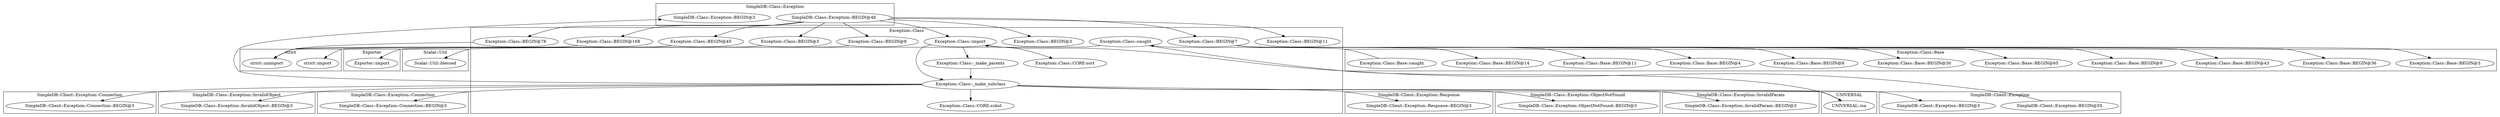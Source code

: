digraph {
graph [overlap=false]
subgraph cluster_SimpleDB_Class_Exception_Connection {
	label="SimpleDB::Class::Exception::Connection";
	"SimpleDB::Class::Exception::Connection::BEGIN@3";
}
subgraph cluster_SimpleDB_Client_Exception {
	label="SimpleDB::Client::Exception";
	"SimpleDB::Client::Exception::BEGIN@55";
	"SimpleDB::Client::Exception::BEGIN@3";
}
subgraph cluster_Scalar_Util {
	label="Scalar::Util";
	"Scalar::Util::blessed";
}
subgraph cluster_UNIVERSAL {
	label="UNIVERSAL";
	"UNIVERSAL::isa";
}
subgraph cluster_SimpleDB_Client_Exception_Response {
	label="SimpleDB::Client::Exception::Response";
	"SimpleDB::Client::Exception::Response::BEGIN@3";
}
subgraph cluster_SimpleDB_Class_Exception_ObjectNotFound {
	label="SimpleDB::Class::Exception::ObjectNotFound";
	"SimpleDB::Class::Exception::ObjectNotFound::BEGIN@3";
}
subgraph cluster_SimpleDB_Class_Exception_InvalidParam {
	label="SimpleDB::Class::Exception::InvalidParam";
	"SimpleDB::Class::Exception::InvalidParam::BEGIN@3";
}
subgraph cluster_strict {
	label="strict";
	"strict::import";
	"strict::unimport";
}
subgraph cluster_SimpleDB_Client_Exception_Connection {
	label="SimpleDB::Client::Exception::Connection";
	"SimpleDB::Client::Exception::Connection::BEGIN@3";
}
subgraph cluster_Exporter {
	label="Exporter";
	"Exporter::import";
}
subgraph cluster_SimpleDB_Class_Exception_InvalidObject {
	label="SimpleDB::Class::Exception::InvalidObject";
	"SimpleDB::Class::Exception::InvalidObject::BEGIN@3";
}
subgraph cluster_SimpleDB_Class_Exception {
	label="SimpleDB::Class::Exception";
	"SimpleDB::Class::Exception::BEGIN@46";
	"SimpleDB::Class::Exception::BEGIN@3";
}
subgraph cluster_Exception_Class_Base {
	label="Exception::Class::Base";
	"Exception::Class::Base::BEGIN@3";
	"Exception::Class::Base::BEGIN@36";
	"Exception::Class::Base::BEGIN@43";
	"Exception::Class::Base::BEGIN@9";
	"Exception::Class::Base::BEGIN@65";
	"Exception::Class::Base::BEGIN@30";
	"Exception::Class::Base::BEGIN@8";
	"Exception::Class::Base::caught";
	"Exception::Class::Base::BEGIN@4";
	"Exception::Class::Base::BEGIN@11";
	"Exception::Class::Base::BEGIN@14";
}
subgraph cluster_Exception_Class {
	label="Exception::Class";
	"Exception::Class::_make_parents";
	"Exception::Class::BEGIN@78";
	"Exception::Class::BEGIN@8";
	"Exception::Class::_make_subclass";
	"Exception::Class::BEGIN@5";
	"Exception::Class::import";
	"Exception::Class::BEGIN@168";
	"Exception::Class::BEGIN@45";
	"Exception::Class::caught";
	"Exception::Class::BEGIN@11";
	"Exception::Class::BEGIN@7";
	"Exception::Class::BEGIN@3";
	"Exception::Class::CORE:sort";
	"Exception::Class::CORE:subst";
}
"Exception::Class::_make_subclass" -> "SimpleDB::Client::Exception::Connection::BEGIN@3";
"Exception::Class::BEGIN@8" -> "Exporter::import";
"Exception::Class::BEGIN@7" -> "Exception::Class::Base::BEGIN@9";
"Exception::Class::BEGIN@7" -> "Exception::Class::Base::BEGIN@65";
"Exception::Class::BEGIN@7" -> "Exception::Class::Base::BEGIN@36";
"Exception::Class::_make_subclass" -> "SimpleDB::Class::Exception::ObjectNotFound::BEGIN@3";
"SimpleDB::Class::Exception::BEGIN@46" -> "Exception::Class::BEGIN@168";
"Exception::Class::BEGIN@7" -> "Exception::Class::Base::BEGIN@11";
"Exception::Class::_make_subclass" -> "SimpleDB::Class::Exception::InvalidParam::BEGIN@3";
"Exception::Class::_make_parents" -> "Exception::Class::_make_subclass";
"Exception::Class::import" -> "Exception::Class::_make_subclass";
"Exception::Class::BEGIN@7" -> "Exception::Class::Base::BEGIN@14";
"Exception::Class::_make_subclass" -> "SimpleDB::Client::Exception::BEGIN@3";
"SimpleDB::Class::Exception::BEGIN@46" -> "Exception::Class::BEGIN@3";
"Exception::Class::caught" -> "Scalar::Util::blessed";
"Exception::Class::import" -> "Exception::Class::_make_parents";
"SimpleDB::Class::Exception::BEGIN@46" -> "Exception::Class::BEGIN@8";
"Exception::Class::_make_subclass" -> "SimpleDB::Class::Exception::InvalidObject::BEGIN@3";
"SimpleDB::Class::Exception::BEGIN@46" -> "Exception::Class::BEGIN@11";
"Exception::Class::BEGIN@7" -> "Exception::Class::Base::BEGIN@4";
"Exception::Class::Base::caught" -> "Exception::Class::caught";
"Exception::Class::_make_subclass" -> "SimpleDB::Class::Exception::BEGIN@3";
"SimpleDB::Class::Exception::BEGIN@46" -> "Exception::Class::BEGIN@78";
"Exception::Class::_make_subclass" -> "SimpleDB::Client::Exception::Response::BEGIN@3";
"Exception::Class::BEGIN@7" -> "Exception::Class::Base::BEGIN@3";
"Exception::Class::BEGIN@78" -> "strict::unimport";
"Exception::Class::BEGIN@168" -> "strict::unimport";
"Exception::Class::BEGIN@45" -> "strict::unimport";
"SimpleDB::Client::Exception::BEGIN@55" -> "Exception::Class::import";
"SimpleDB::Class::Exception::BEGIN@46" -> "Exception::Class::import";
"SimpleDB::Class::Exception::BEGIN@46" -> "Exception::Class::BEGIN@5";
"Exception::Class::_make_subclass" -> "UNIVERSAL::isa";
"Exception::Class::caught" -> "UNIVERSAL::isa";
"Exception::Class::BEGIN@7" -> "Exception::Class::Base::BEGIN@30";
"Exception::Class::BEGIN@7" -> "Exception::Class::Base::BEGIN@8";
"Exception::Class::import" -> "Exception::Class::CORE:sort";
"Exception::Class::_make_subclass" -> "Exception::Class::CORE:subst";
"Exception::Class::_make_subclass" -> "SimpleDB::Class::Exception::Connection::BEGIN@3";
"SimpleDB::Class::Exception::BEGIN@46" -> "Exception::Class::BEGIN@45";
"SimpleDB::Class::Exception::BEGIN@46" -> "Exception::Class::BEGIN@7";
"Exception::Class::BEGIN@7" -> "Exception::Class::Base::BEGIN@43";
"Exception::Class::BEGIN@5" -> "strict::import";
}
